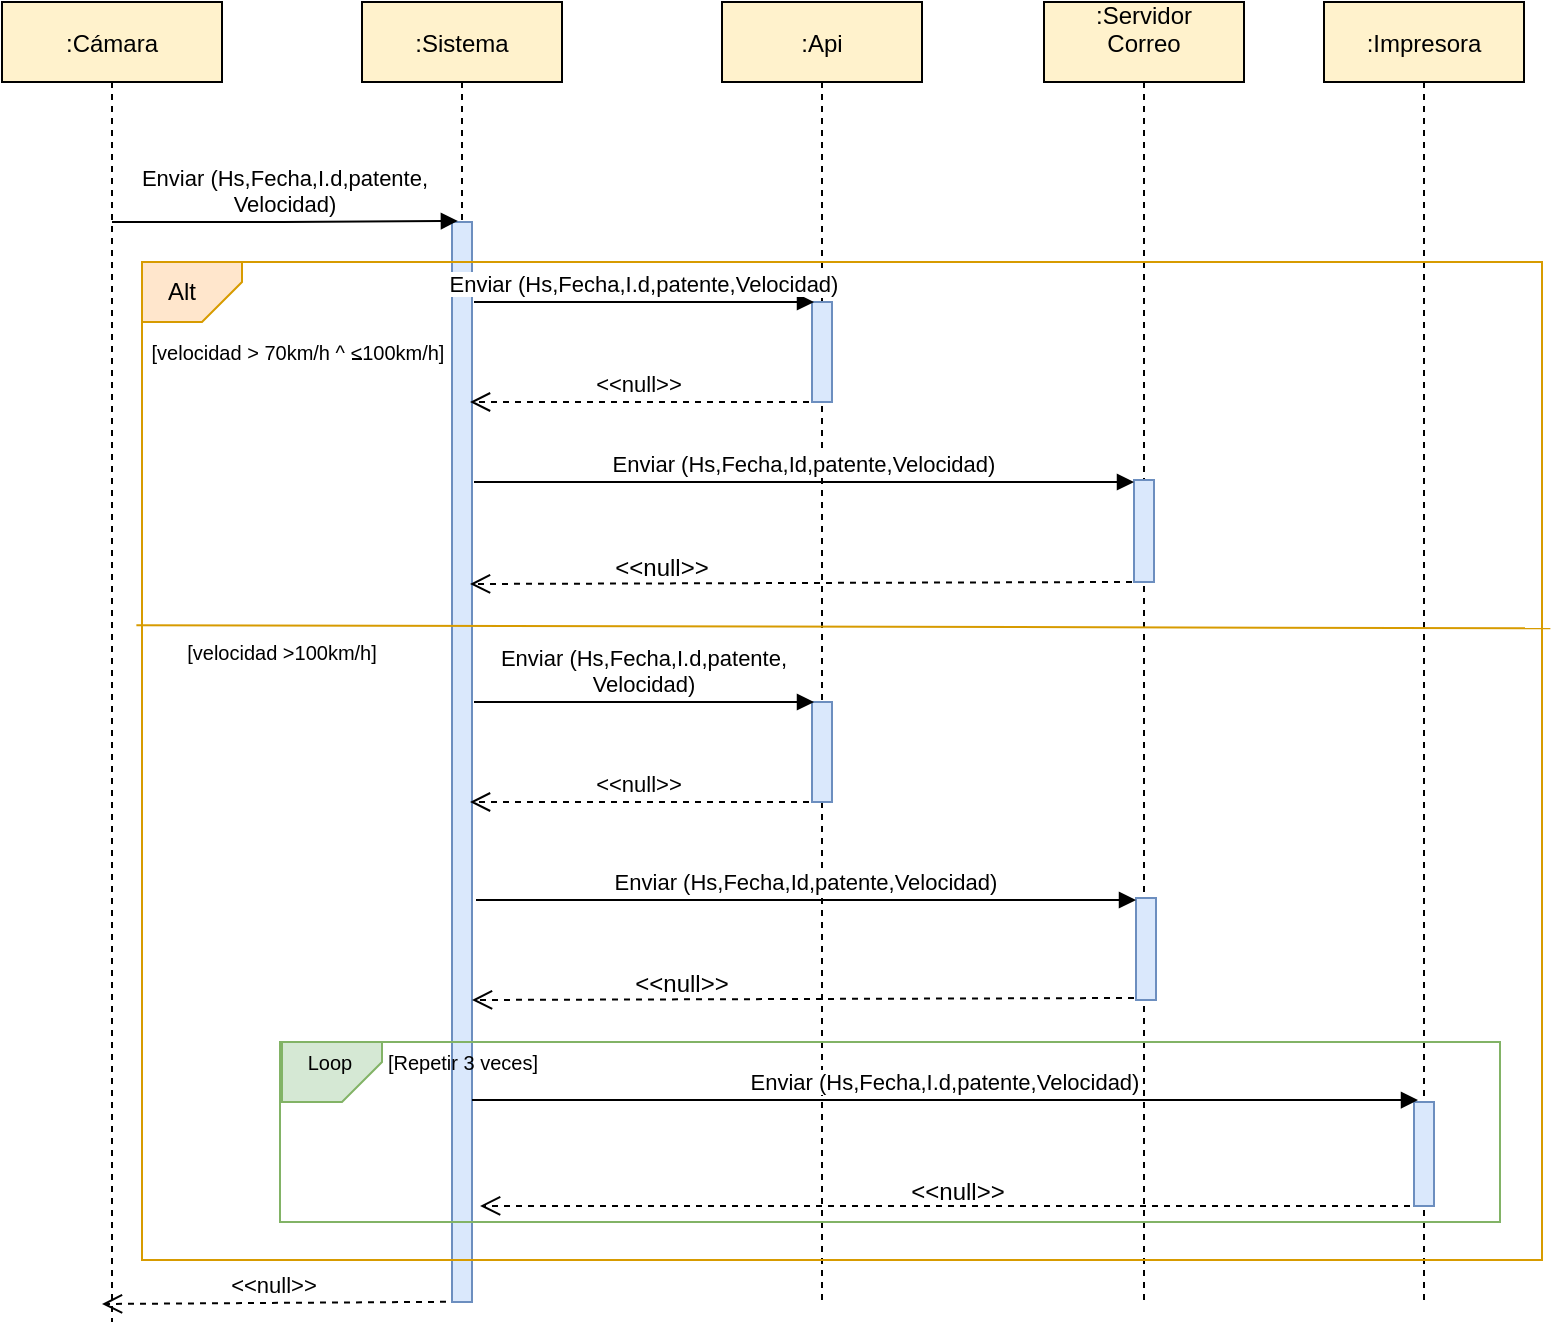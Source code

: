 <mxfile version="20.5.1" type="github">
  <diagram id="kgpKYQtTHZ0yAKxKKP6v" name="Page-1">
    <mxGraphModel dx="1021" dy="567" grid="1" gridSize="10" guides="1" tooltips="1" connect="1" arrows="1" fold="1" page="1" pageScale="1" pageWidth="850" pageHeight="1100" math="0" shadow="0">
      <root>
        <mxCell id="0" />
        <mxCell id="1" parent="0" />
        <mxCell id="iwaKtiR4qtkZ4PGBMtiY-4" value="" style="verticalLabelPosition=bottom;verticalAlign=top;html=1;shape=card;whiteSpace=wrap;size=20;arcSize=12;fillColor=#d5e8d4;rotation=-180;strokeColor=#82b366;" parent="1" vertex="1">
          <mxGeometry x="180" y="600" width="50" height="30" as="geometry" />
        </mxCell>
        <mxCell id="iwaKtiR4qtkZ4PGBMtiY-3" value="" style="verticalLabelPosition=bottom;verticalAlign=top;html=1;shape=card;whiteSpace=wrap;size=20;arcSize=12;fillColor=#ffe6cc;rotation=-180;strokeColor=#d79b00;" parent="1" vertex="1">
          <mxGeometry x="110" y="210" width="50" height="30" as="geometry" />
        </mxCell>
        <mxCell id="3nuBFxr9cyL0pnOWT2aG-1" value=":Cámara" style="shape=umlLifeline;perimeter=lifelinePerimeter;container=1;collapsible=0;recursiveResize=0;rounded=0;shadow=0;strokeWidth=1;fillColor=#fff2cc;strokeColor=default;" parent="1" vertex="1">
          <mxGeometry x="40" y="80" width="110" height="660" as="geometry" />
        </mxCell>
        <mxCell id="3nuBFxr9cyL0pnOWT2aG-5" value=":Sistema" style="shape=umlLifeline;perimeter=lifelinePerimeter;container=1;collapsible=0;recursiveResize=0;rounded=0;shadow=0;strokeWidth=1;fillColor=#fff2cc;strokeColor=default;" parent="1" vertex="1">
          <mxGeometry x="220" y="80" width="100" height="650" as="geometry" />
        </mxCell>
        <mxCell id="3nuBFxr9cyL0pnOWT2aG-6" value="" style="points=[];perimeter=orthogonalPerimeter;rounded=0;shadow=0;strokeWidth=1;fillColor=#dae8fc;strokeColor=#6c8ebf;" parent="3nuBFxr9cyL0pnOWT2aG-5" vertex="1">
          <mxGeometry x="45" y="110" width="10" height="540" as="geometry" />
        </mxCell>
        <mxCell id="3nuBFxr9cyL0pnOWT2aG-8" value="Enviar (Hs,Fecha,I.d,patente,&#xa;Velocidad)" style="verticalAlign=bottom;endArrow=block;entryX=0.295;entryY=-0.001;shadow=0;strokeWidth=1;entryDx=0;entryDy=0;entryPerimeter=0;" parent="1" target="3nuBFxr9cyL0pnOWT2aG-6" edge="1">
          <mxGeometry relative="1" as="geometry">
            <mxPoint x="95" y="190" as="sourcePoint" />
            <mxPoint x="261" y="190.0" as="targetPoint" />
            <Array as="points">
              <mxPoint x="171" y="190" />
            </Array>
          </mxGeometry>
        </mxCell>
        <mxCell id="M0CQ6oxBDmV-9MIL71eg-2" value=":Api" style="shape=umlLifeline;perimeter=lifelinePerimeter;container=1;collapsible=0;recursiveResize=0;rounded=0;shadow=0;strokeWidth=1;fillColor=#fff2cc;strokeColor=default;" parent="1" vertex="1">
          <mxGeometry x="400" y="80" width="100" height="650" as="geometry" />
        </mxCell>
        <mxCell id="M0CQ6oxBDmV-9MIL71eg-3" value="" style="points=[];perimeter=orthogonalPerimeter;rounded=0;shadow=0;strokeWidth=1;fillColor=#dae8fc;strokeColor=#6c8ebf;" parent="M0CQ6oxBDmV-9MIL71eg-2" vertex="1">
          <mxGeometry x="45" y="150" width="10" height="50" as="geometry" />
        </mxCell>
        <mxCell id="SZ8pcLvOxQJ-LKVlNp_l-4" value="" style="points=[];perimeter=orthogonalPerimeter;rounded=0;shadow=0;strokeWidth=1;fillColor=#dae8fc;strokeColor=#6c8ebf;" parent="M0CQ6oxBDmV-9MIL71eg-2" vertex="1">
          <mxGeometry x="45" y="350" width="10" height="50" as="geometry" />
        </mxCell>
        <mxCell id="M0CQ6oxBDmV-9MIL71eg-4" value=":Servidor&#xa;Correo&#xa;" style="shape=umlLifeline;perimeter=lifelinePerimeter;container=1;collapsible=0;recursiveResize=0;rounded=0;shadow=0;strokeWidth=1;fillColor=#fff2cc;strokeColor=default;" parent="1" vertex="1">
          <mxGeometry x="561" y="80" width="100" height="650" as="geometry" />
        </mxCell>
        <mxCell id="M0CQ6oxBDmV-9MIL71eg-5" value="" style="points=[];perimeter=orthogonalPerimeter;rounded=0;shadow=0;strokeWidth=1;fillColor=#dae8fc;strokeColor=#6c8ebf;" parent="M0CQ6oxBDmV-9MIL71eg-4" vertex="1">
          <mxGeometry x="45" y="239" width="10" height="51" as="geometry" />
        </mxCell>
        <mxCell id="M0CQ6oxBDmV-9MIL71eg-9" value="Enviar (Hs,Fecha,Id,patente,Velocidad)" style="verticalAlign=bottom;endArrow=block;shadow=0;strokeWidth=1;" parent="M0CQ6oxBDmV-9MIL71eg-4" edge="1">
          <mxGeometry relative="1" as="geometry">
            <mxPoint x="-285" y="240" as="sourcePoint" />
            <mxPoint x="45" y="240" as="targetPoint" />
            <Array as="points" />
          </mxGeometry>
        </mxCell>
        <mxCell id="M0CQ6oxBDmV-9MIL71eg-6" value=":Impresora" style="shape=umlLifeline;perimeter=lifelinePerimeter;container=1;collapsible=0;recursiveResize=0;rounded=0;shadow=0;strokeWidth=1;fillColor=#fff2cc;strokeColor=default;" parent="1" vertex="1">
          <mxGeometry x="701" y="80" width="100" height="650" as="geometry" />
        </mxCell>
        <mxCell id="M0CQ6oxBDmV-9MIL71eg-7" value="" style="points=[];perimeter=orthogonalPerimeter;rounded=0;shadow=0;strokeWidth=1;fillColor=#dae8fc;strokeColor=#6c8ebf;" parent="M0CQ6oxBDmV-9MIL71eg-6" vertex="1">
          <mxGeometry x="45" y="550" width="10" height="52" as="geometry" />
        </mxCell>
        <mxCell id="M0CQ6oxBDmV-9MIL71eg-13" value="" style="rounded=0;whiteSpace=wrap;html=1;fillColor=none;strokeColor=#d79b00;" parent="M0CQ6oxBDmV-9MIL71eg-6" vertex="1">
          <mxGeometry x="-591" y="130" width="700" height="499" as="geometry" />
        </mxCell>
        <mxCell id="M0CQ6oxBDmV-9MIL71eg-8" value="Enviar (Hs,Fecha,I.d,patente,Velocidad)" style="verticalAlign=bottom;endArrow=block;entryX=0;entryY=0;shadow=0;strokeWidth=1;" parent="1" edge="1">
          <mxGeometry relative="1" as="geometry">
            <mxPoint x="276" y="230" as="sourcePoint" />
            <mxPoint x="446" y="230.0" as="targetPoint" />
            <Array as="points">
              <mxPoint x="356" y="230" />
            </Array>
          </mxGeometry>
        </mxCell>
        <mxCell id="M0CQ6oxBDmV-9MIL71eg-10" value="&lt;&lt;null&gt;&gt;" style="verticalAlign=bottom;endArrow=open;dashed=1;endSize=8;shadow=0;strokeWidth=1;" parent="1" edge="1">
          <mxGeometry relative="1" as="geometry">
            <mxPoint x="274" y="280" as="targetPoint" />
            <mxPoint x="443.5" y="280" as="sourcePoint" />
          </mxGeometry>
        </mxCell>
        <mxCell id="M0CQ6oxBDmV-9MIL71eg-11" value="" style="verticalAlign=bottom;endArrow=open;dashed=1;endSize=8;shadow=0;strokeWidth=1;exitX=0.1;exitY=0.784;exitDx=0;exitDy=0;exitPerimeter=0;" parent="1" edge="1">
          <mxGeometry x="0.069" y="-20" relative="1" as="geometry">
            <mxPoint x="274" y="371" as="targetPoint" />
            <mxPoint x="605" y="369.984" as="sourcePoint" />
            <mxPoint as="offset" />
          </mxGeometry>
        </mxCell>
        <mxCell id="SZ8pcLvOxQJ-LKVlNp_l-2" value="&amp;lt;&amp;lt;null&amp;gt;&amp;gt;" style="text;html=1;strokeColor=none;fillColor=none;align=center;verticalAlign=middle;whiteSpace=wrap;rounded=0;" parent="1" vertex="1">
          <mxGeometry x="340" y="347.5" width="60" height="30" as="geometry" />
        </mxCell>
        <mxCell id="SZ8pcLvOxQJ-LKVlNp_l-5" value="Enviar (Hs,Fecha,I.d,patente,&#xa;Velocidad)" style="verticalAlign=bottom;endArrow=block;entryX=0;entryY=0;shadow=0;strokeWidth=1;" parent="1" edge="1">
          <mxGeometry relative="1" as="geometry">
            <mxPoint x="276" y="430" as="sourcePoint" />
            <mxPoint x="446" y="430.0" as="targetPoint" />
            <Array as="points">
              <mxPoint x="356" y="430" />
            </Array>
          </mxGeometry>
        </mxCell>
        <mxCell id="SZ8pcLvOxQJ-LKVlNp_l-6" value="" style="points=[];perimeter=orthogonalPerimeter;rounded=0;shadow=0;strokeWidth=1;fillColor=#dae8fc;strokeColor=#6c8ebf;" parent="1" vertex="1">
          <mxGeometry x="607" y="528" width="10" height="51" as="geometry" />
        </mxCell>
        <mxCell id="SZ8pcLvOxQJ-LKVlNp_l-7" value="Enviar (Hs,Fecha,Id,patente,Velocidad)" style="verticalAlign=bottom;endArrow=block;shadow=0;strokeWidth=1;" parent="1" edge="1">
          <mxGeometry relative="1" as="geometry">
            <mxPoint x="277" y="529" as="sourcePoint" />
            <mxPoint x="607" y="529" as="targetPoint" />
            <Array as="points" />
          </mxGeometry>
        </mxCell>
        <mxCell id="SZ8pcLvOxQJ-LKVlNp_l-8" value="" style="verticalAlign=bottom;endArrow=open;dashed=1;endSize=8;shadow=0;strokeWidth=1;exitX=0.1;exitY=0.784;exitDx=0;exitDy=0;exitPerimeter=0;" parent="1" edge="1">
          <mxGeometry x="0.069" y="-20" relative="1" as="geometry">
            <mxPoint x="275" y="579" as="targetPoint" />
            <mxPoint x="606" y="577.984" as="sourcePoint" />
            <mxPoint as="offset" />
          </mxGeometry>
        </mxCell>
        <mxCell id="SZ8pcLvOxQJ-LKVlNp_l-9" value="&lt;&lt;null&gt;&gt;" style="verticalAlign=bottom;endArrow=open;dashed=1;endSize=8;shadow=0;strokeWidth=1;" parent="1" edge="1">
          <mxGeometry relative="1" as="geometry">
            <mxPoint x="274" y="480" as="targetPoint" />
            <mxPoint x="443.5" y="480" as="sourcePoint" />
          </mxGeometry>
        </mxCell>
        <mxCell id="BMass6JiqMiyOR9wEA3L-3" value="Enviar (Hs,Fecha,I.d,patente,Velocidad)" style="verticalAlign=bottom;endArrow=block;shadow=0;strokeWidth=1;entryX=0.2;entryY=-0.019;entryDx=0;entryDy=0;entryPerimeter=0;" parent="1" source="3nuBFxr9cyL0pnOWT2aG-6" target="M0CQ6oxBDmV-9MIL71eg-7" edge="1">
          <mxGeometry relative="1" as="geometry">
            <mxPoint x="287" y="634" as="sourcePoint" />
            <mxPoint x="710" y="630" as="targetPoint" />
            <Array as="points" />
          </mxGeometry>
        </mxCell>
        <mxCell id="BMass6JiqMiyOR9wEA3L-4" value="&amp;lt;&amp;lt;null&amp;gt;&amp;gt;" style="text;html=1;strokeColor=none;fillColor=none;align=center;verticalAlign=middle;whiteSpace=wrap;rounded=0;" parent="1" vertex="1">
          <mxGeometry x="350" y="556" width="60" height="30" as="geometry" />
        </mxCell>
        <mxCell id="BMass6JiqMiyOR9wEA3L-5" value="" style="verticalAlign=bottom;endArrow=open;dashed=1;endSize=8;shadow=0;strokeWidth=1;exitX=0.1;exitY=0.784;exitDx=0;exitDy=0;exitPerimeter=0;entryX=0.164;entryY=0.911;entryDx=0;entryDy=0;entryPerimeter=0;" parent="1" target="BMass6JiqMiyOR9wEA3L-18" edge="1">
          <mxGeometry x="0.069" y="-20" relative="1" as="geometry">
            <mxPoint x="300" y="682" as="targetPoint" />
            <mxPoint x="744" y="681.984" as="sourcePoint" />
            <mxPoint as="offset" />
          </mxGeometry>
        </mxCell>
        <mxCell id="BMass6JiqMiyOR9wEA3L-6" value="&amp;lt;&amp;lt;null&amp;gt;&amp;gt;" style="text;html=1;strokeColor=none;fillColor=none;align=center;verticalAlign=middle;whiteSpace=wrap;rounded=0;" parent="1" vertex="1">
          <mxGeometry x="488" y="660" width="60" height="30" as="geometry" />
        </mxCell>
        <mxCell id="BMass6JiqMiyOR9wEA3L-7" value="" style="endArrow=none;html=1;rounded=0;entryX=1.006;entryY=0.367;entryDx=0;entryDy=0;entryPerimeter=0;exitX=-0.004;exitY=0.537;exitDx=0;exitDy=0;exitPerimeter=0;fillColor=#ffe6cc;strokeColor=#d79b00;" parent="1" target="M0CQ6oxBDmV-9MIL71eg-13" edge="1">
          <mxGeometry width="50" height="50" relative="1" as="geometry">
            <mxPoint x="107.2" y="391.593" as="sourcePoint" />
            <mxPoint x="800.2" y="391.593" as="targetPoint" />
          </mxGeometry>
        </mxCell>
        <mxCell id="BMass6JiqMiyOR9wEA3L-9" value="&lt;font style=&quot;vertical-align: inherit;&quot;&gt;&lt;font style=&quot;vertical-align: inherit;&quot;&gt;Alt&lt;/font&gt;&lt;/font&gt;" style="text;html=1;strokeColor=none;fillColor=none;align=center;verticalAlign=middle;whiteSpace=wrap;rounded=0;" parent="1" vertex="1">
          <mxGeometry x="100" y="215" width="60" height="20" as="geometry" />
        </mxCell>
        <mxCell id="BMass6JiqMiyOR9wEA3L-10" value="&lt;font style=&quot;vertical-align: inherit; font-size: 10px;&quot;&gt;&lt;font style=&quot;vertical-align: inherit; font-size: 10px;&quot;&gt;&lt;font style=&quot;vertical-align: inherit;&quot;&gt;&lt;font style=&quot;vertical-align: inherit;&quot;&gt;&lt;font style=&quot;vertical-align: inherit;&quot;&gt;&lt;font style=&quot;vertical-align: inherit;&quot;&gt;&lt;font style=&quot;vertical-align: inherit;&quot;&gt;&lt;font style=&quot;vertical-align: inherit;&quot;&gt;[velocidad &amp;gt; 70km/h ^ &amp;lt;100km/h]&lt;/font&gt;&lt;/font&gt;&lt;/font&gt;&lt;/font&gt;&lt;/font&gt;&lt;/font&gt;&lt;/font&gt;&lt;/font&gt;" style="text;html=1;strokeColor=none;fillColor=none;align=center;verticalAlign=middle;whiteSpace=wrap;rounded=0;fontSize=10;" parent="1" vertex="1">
          <mxGeometry x="98" y="240" width="180" height="30" as="geometry" />
        </mxCell>
        <mxCell id="BMass6JiqMiyOR9wEA3L-11" value="&lt;font style=&quot;vertical-align: inherit; font-size: 10px;&quot;&gt;&lt;font style=&quot;vertical-align: inherit; font-size: 10px;&quot;&gt;&lt;font style=&quot;vertical-align: inherit;&quot;&gt;&lt;font style=&quot;vertical-align: inherit;&quot;&gt;&lt;font style=&quot;vertical-align: inherit;&quot;&gt;&lt;font style=&quot;vertical-align: inherit;&quot;&gt;&lt;font style=&quot;vertical-align: inherit;&quot;&gt;&lt;font style=&quot;vertical-align: inherit;&quot;&gt;&lt;font style=&quot;vertical-align: inherit;&quot;&gt;&lt;font style=&quot;vertical-align: inherit;&quot;&gt;[velocidad &amp;gt;100km/h]&lt;/font&gt;&lt;/font&gt;&lt;/font&gt;&lt;/font&gt;&lt;/font&gt;&lt;/font&gt;&lt;/font&gt;&lt;/font&gt;&lt;/font&gt;&lt;/font&gt;" style="text;html=1;strokeColor=none;fillColor=none;align=center;verticalAlign=middle;whiteSpace=wrap;rounded=0;fontSize=10;" parent="1" vertex="1">
          <mxGeometry x="90" y="390" width="180" height="30" as="geometry" />
        </mxCell>
        <mxCell id="BMass6JiqMiyOR9wEA3L-22" value="Loop" style="text;html=1;strokeColor=none;fillColor=none;align=center;verticalAlign=middle;whiteSpace=wrap;rounded=0;fontSize=10;" parent="1" vertex="1">
          <mxGeometry x="174" y="595" width="60" height="30" as="geometry" />
        </mxCell>
        <mxCell id="BMass6JiqMiyOR9wEA3L-23" value="&lt;font style=&quot;vertical-align: inherit; font-size: 10px;&quot;&gt;&lt;font style=&quot;vertical-align: inherit; font-size: 10px;&quot;&gt;&lt;font style=&quot;vertical-align: inherit;&quot;&gt;&lt;font style=&quot;vertical-align: inherit;&quot;&gt;&lt;font style=&quot;vertical-align: inherit;&quot;&gt;&lt;font style=&quot;vertical-align: inherit;&quot;&gt;&lt;font style=&quot;vertical-align: inherit;&quot;&gt;&lt;font style=&quot;vertical-align: inherit;&quot;&gt;&lt;font style=&quot;vertical-align: inherit;&quot;&gt;&lt;font style=&quot;vertical-align: inherit;&quot;&gt;&lt;font style=&quot;vertical-align: inherit;&quot;&gt;&lt;font style=&quot;vertical-align: inherit;&quot;&gt;&lt;font style=&quot;vertical-align: inherit;&quot;&gt;&lt;font style=&quot;vertical-align: inherit;&quot;&gt;[Repetir 3 veces]&lt;/font&gt;&lt;/font&gt;&lt;/font&gt;&lt;/font&gt;&lt;/font&gt;&lt;/font&gt;&lt;/font&gt;&lt;/font&gt;&lt;/font&gt;&lt;/font&gt;&lt;/font&gt;&lt;/font&gt;&lt;/font&gt;&lt;/font&gt;" style="text;html=1;strokeColor=none;fillColor=none;align=center;verticalAlign=middle;whiteSpace=wrap;rounded=0;fontSize=10;" parent="1" vertex="1">
          <mxGeometry x="227.5" y="595" width="85" height="30" as="geometry" />
        </mxCell>
        <mxCell id="iwaKtiR4qtkZ4PGBMtiY-1" value="&lt;&lt;null&gt;&gt;" style="verticalAlign=bottom;endArrow=open;dashed=1;endSize=8;shadow=0;strokeWidth=1;exitX=0.2;exitY=0.61;exitDx=0;exitDy=0;exitPerimeter=0;" parent="1" edge="1">
          <mxGeometry relative="1" as="geometry">
            <mxPoint x="90" y="731" as="targetPoint" />
            <mxPoint x="262" y="729.9" as="sourcePoint" />
          </mxGeometry>
        </mxCell>
        <mxCell id="Hrs271t4_SKyq6GX9H1X-1" value="" style="line;strokeWidth=1;html=1;perimeter=backbonePerimeter;points=[];outlineConnect=0;fillColor=none;" parent="1" vertex="1">
          <mxGeometry x="215" y="254" width="5" height="9" as="geometry" />
        </mxCell>
        <mxCell id="BMass6JiqMiyOR9wEA3L-18" value="" style="rounded=0;whiteSpace=wrap;html=1;fontSize=10;fillColor=none;strokeColor=#82b366;" parent="1" vertex="1">
          <mxGeometry x="179" y="600" width="610" height="90" as="geometry" />
        </mxCell>
      </root>
    </mxGraphModel>
  </diagram>
</mxfile>
